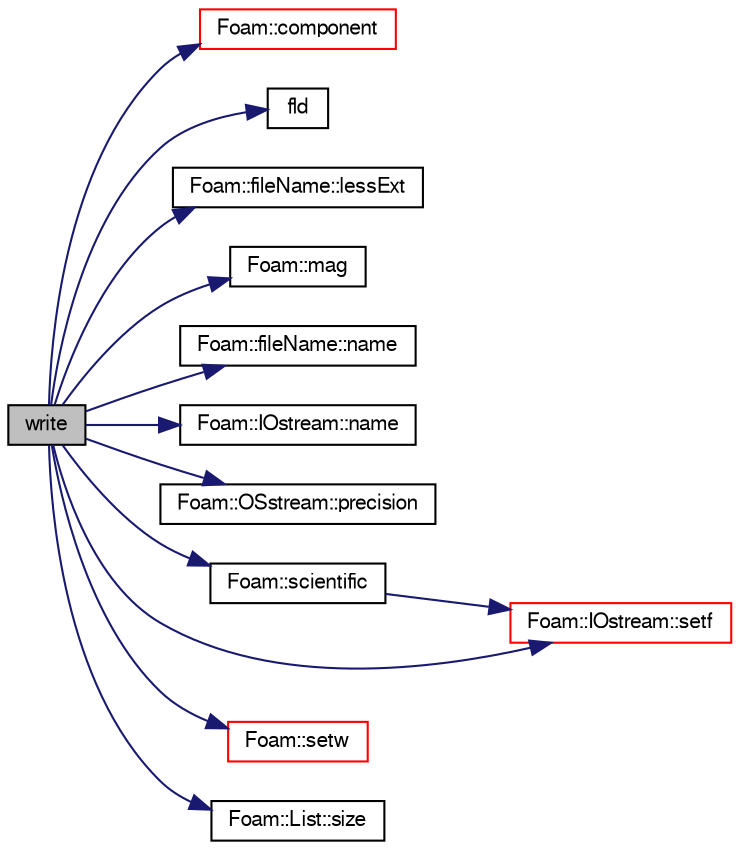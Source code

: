 digraph "write"
{
  bgcolor="transparent";
  edge [fontname="FreeSans",fontsize="10",labelfontname="FreeSans",labelfontsize="10"];
  node [fontname="FreeSans",fontsize="10",shape=record];
  rankdir="LR";
  Node42 [label="write",height=0.2,width=0.4,color="black", fillcolor="grey75", style="filled", fontcolor="black"];
  Node42 -> Node43 [color="midnightblue",fontsize="10",style="solid",fontname="FreeSans"];
  Node43 [label="Foam::component",height=0.2,width=0.4,color="red",URL="$a21124.html#a38788135ad21a6daaf3af2a761b33508"];
  Node42 -> Node45 [color="midnightblue",fontsize="10",style="solid",fontname="FreeSans"];
  Node45 [label="fld",height=0.2,width=0.4,color="black",URL="$a18899.html#a378472d1f8b33eeefbda63a947476c8c"];
  Node42 -> Node46 [color="midnightblue",fontsize="10",style="solid",fontname="FreeSans"];
  Node46 [label="Foam::fileName::lessExt",height=0.2,width=0.4,color="black",URL="$a28234.html#a6807d1f6ee241b17aec7652ecce48f6e",tooltip="Return file name without extension (part before last .) "];
  Node42 -> Node47 [color="midnightblue",fontsize="10",style="solid",fontname="FreeSans"];
  Node47 [label="Foam::mag",height=0.2,width=0.4,color="black",URL="$a21124.html#a929da2a3fdcf3dacbbe0487d3a330dae"];
  Node42 -> Node48 [color="midnightblue",fontsize="10",style="solid",fontname="FreeSans"];
  Node48 [label="Foam::fileName::name",height=0.2,width=0.4,color="black",URL="$a28234.html#a433b30fb3a93b9b4d07204699a319ca5",tooltip="Return file name (part beyond last /) "];
  Node42 -> Node49 [color="midnightblue",fontsize="10",style="solid",fontname="FreeSans"];
  Node49 [label="Foam::IOstream::name",height=0.2,width=0.4,color="black",URL="$a26226.html#a41b2d01e5fd6e1bc71a895d8b8a86308",tooltip="Return the name of the stream. "];
  Node42 -> Node50 [color="midnightblue",fontsize="10",style="solid",fontname="FreeSans"];
  Node50 [label="Foam::OSstream::precision",height=0.2,width=0.4,color="black",URL="$a26290.html#a74bc37758ffb63d86025a0ca596e9039",tooltip="Get precision of output field. "];
  Node42 -> Node51 [color="midnightblue",fontsize="10",style="solid",fontname="FreeSans"];
  Node51 [label="Foam::scientific",height=0.2,width=0.4,color="black",URL="$a21124.html#a78214b33dde7e68fda6f5609b6faa561"];
  Node51 -> Node52 [color="midnightblue",fontsize="10",style="solid",fontname="FreeSans"];
  Node52 [label="Foam::IOstream::setf",height=0.2,width=0.4,color="red",URL="$a26226.html#a1666889b5cd4293d18eace0e70fa8a7a",tooltip="Set flags of stream. "];
  Node42 -> Node52 [color="midnightblue",fontsize="10",style="solid",fontname="FreeSans"];
  Node42 -> Node54 [color="midnightblue",fontsize="10",style="solid",fontname="FreeSans"];
  Node54 [label="Foam::setw",height=0.2,width=0.4,color="red",URL="$a21124.html#a3318127f6f23246407ca749a0a0ea03c"];
  Node42 -> Node56 [color="midnightblue",fontsize="10",style="solid",fontname="FreeSans"];
  Node56 [label="Foam::List::size",height=0.2,width=0.4,color="black",URL="$a25694.html#a8a5f6fa29bd4b500caf186f60245b384",tooltip="Override size to be inconsistent with allocated storage. "];
}
